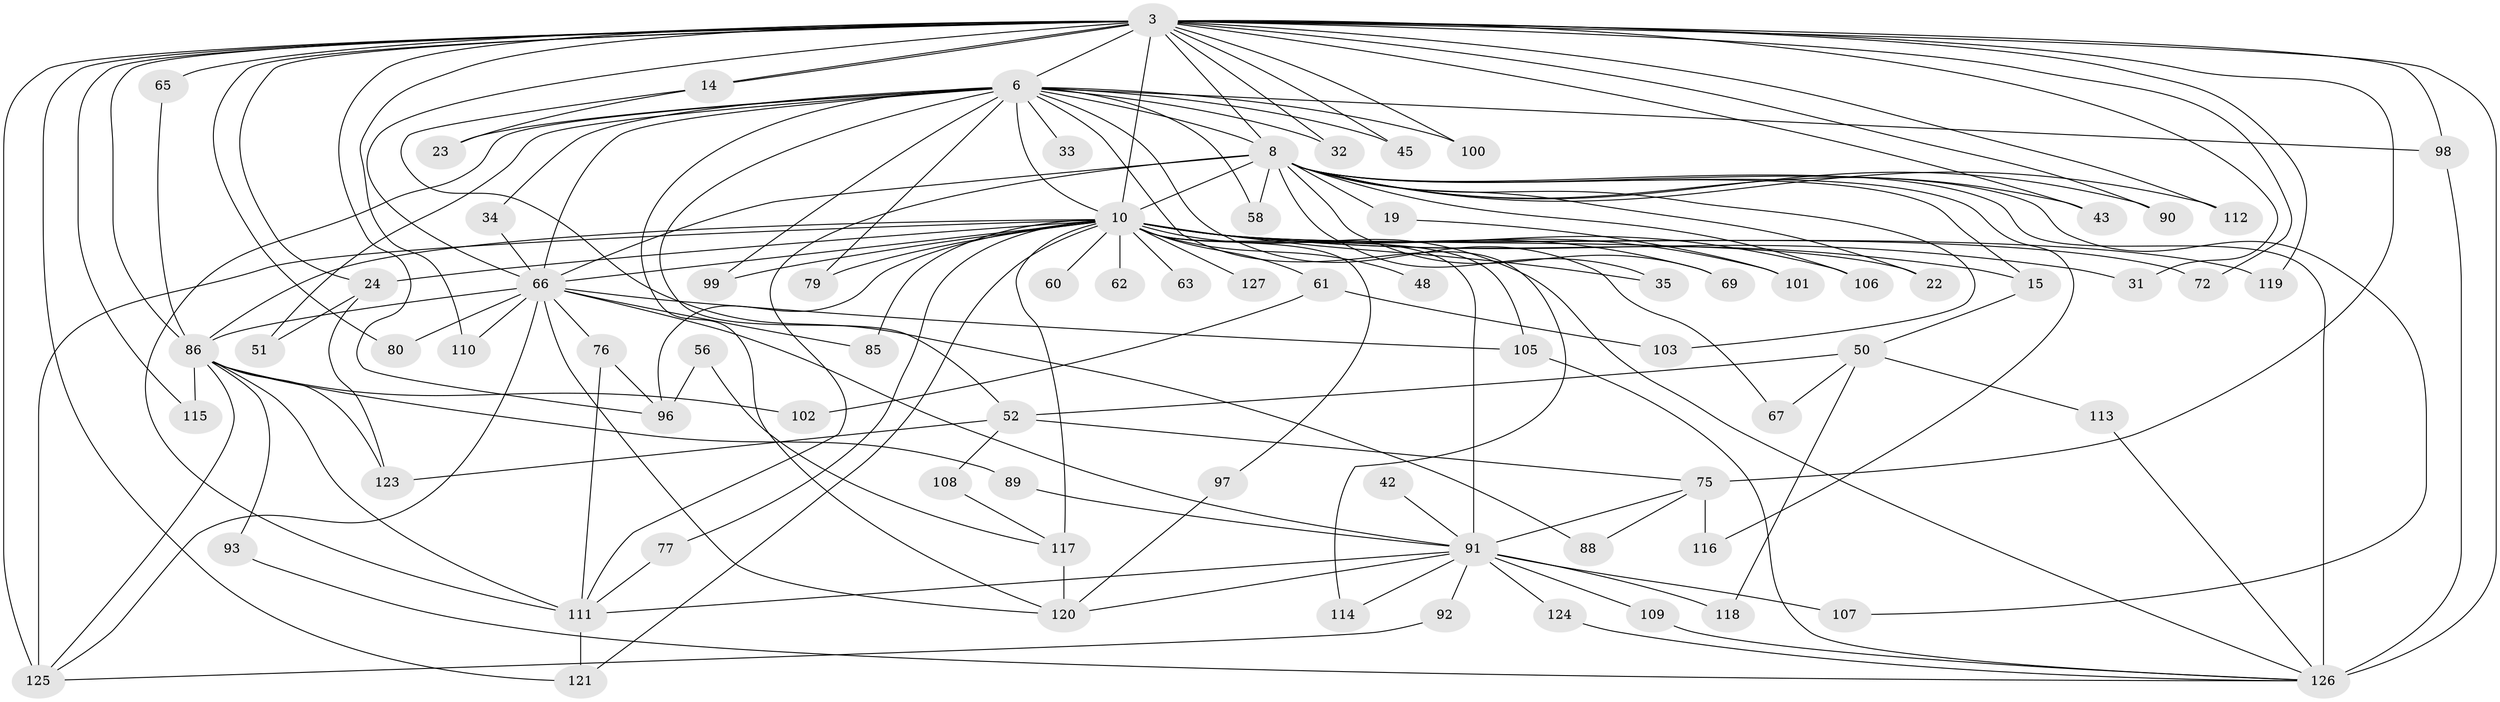 // original degree distribution, {30: 0.007874015748031496, 15: 0.015748031496062992, 37: 0.007874015748031496, 19: 0.007874015748031496, 21: 0.015748031496062992, 20: 0.007874015748031496, 17: 0.007874015748031496, 31: 0.007874015748031496, 2: 0.5826771653543307, 4: 0.07874015748031496, 5: 0.06299212598425197, 3: 0.13385826771653545, 8: 0.007874015748031496, 7: 0.023622047244094488, 6: 0.031496062992125984}
// Generated by graph-tools (version 1.1) at 2025/47/03/04/25 21:47:30]
// undirected, 76 vertices, 155 edges
graph export_dot {
graph [start="1"]
  node [color=gray90,style=filled];
  3;
  6 [super="+4"];
  8 [super="+5"];
  10 [super="+1+9"];
  14;
  15;
  19;
  22;
  23;
  24 [super="+12"];
  31;
  32;
  33;
  34;
  35;
  42;
  43;
  45;
  48;
  50;
  51;
  52 [super="+47+21"];
  56;
  58;
  60;
  61 [super="+54"];
  62;
  63;
  65;
  66 [super="+7+11"];
  67;
  69;
  72;
  75 [super="+68"];
  76 [super="+57"];
  77;
  79;
  80;
  85;
  86 [super="+81+82"];
  88;
  89;
  90;
  91 [super="+16+64+84"];
  92;
  93;
  96 [super="+18"];
  97;
  98 [super="+74"];
  99;
  100;
  101;
  102;
  103;
  105 [super="+39"];
  106;
  107;
  108;
  109;
  110;
  111 [super="+95"];
  112;
  113;
  114;
  115;
  116;
  117 [super="+46"];
  118;
  119 [super="+30"];
  120 [super="+13+94"];
  121 [super="+78"];
  123 [super="+104"];
  124;
  125 [super="+87+49+41+83"];
  126 [super="+122+71"];
  127;
  3 -- 6 [weight=2];
  3 -- 8 [weight=2];
  3 -- 10 [weight=3];
  3 -- 14;
  3 -- 14;
  3 -- 31;
  3 -- 32;
  3 -- 43;
  3 -- 45;
  3 -- 65;
  3 -- 72;
  3 -- 75 [weight=3];
  3 -- 80;
  3 -- 90;
  3 -- 98;
  3 -- 100;
  3 -- 110;
  3 -- 112;
  3 -- 115;
  3 -- 119 [weight=2];
  3 -- 121;
  3 -- 24;
  3 -- 96;
  3 -- 125 [weight=3];
  3 -- 86;
  3 -- 126;
  3 -- 66 [weight=2];
  6 -- 8 [weight=4];
  6 -- 10 [weight=6];
  6 -- 23;
  6 -- 33 [weight=2];
  6 -- 34;
  6 -- 45;
  6 -- 58;
  6 -- 79;
  6 -- 99;
  6 -- 67;
  6 -- 32;
  6 -- 100;
  6 -- 111 [weight=2];
  6 -- 114;
  6 -- 51;
  6 -- 120 [weight=2];
  6 -- 52 [weight=3];
  6 -- 98;
  6 -- 66 [weight=4];
  8 -- 10 [weight=6];
  8 -- 19 [weight=2];
  8 -- 22;
  8 -- 43;
  8 -- 58;
  8 -- 90;
  8 -- 107;
  8 -- 116;
  8 -- 69;
  8 -- 15;
  8 -- 35;
  8 -- 103;
  8 -- 106;
  8 -- 112;
  8 -- 126 [weight=5];
  8 -- 111;
  8 -- 66 [weight=4];
  10 -- 15;
  10 -- 35;
  10 -- 48 [weight=2];
  10 -- 60 [weight=2];
  10 -- 62 [weight=2];
  10 -- 63 [weight=2];
  10 -- 66 [weight=8];
  10 -- 72;
  10 -- 79;
  10 -- 85;
  10 -- 86 [weight=6];
  10 -- 101;
  10 -- 106;
  10 -- 117 [weight=3];
  10 -- 119;
  10 -- 69;
  10 -- 77;
  10 -- 24 [weight=2];
  10 -- 31;
  10 -- 96 [weight=2];
  10 -- 127 [weight=2];
  10 -- 22;
  10 -- 97;
  10 -- 99;
  10 -- 61 [weight=3];
  10 -- 91 [weight=6];
  10 -- 105;
  10 -- 121;
  10 -- 125;
  10 -- 126;
  14 -- 23;
  14 -- 88;
  15 -- 50;
  19 -- 101;
  24 -- 51;
  24 -- 123;
  34 -- 66;
  42 -- 91 [weight=2];
  50 -- 67;
  50 -- 113;
  50 -- 118;
  50 -- 52;
  52 -- 75;
  52 -- 108;
  52 -- 123;
  56 -- 96;
  56 -- 117;
  61 -- 102;
  61 -- 103;
  65 -- 86;
  66 -- 76;
  66 -- 80;
  66 -- 85;
  66 -- 86;
  66 -- 91;
  66 -- 105;
  66 -- 110;
  66 -- 120;
  66 -- 125;
  75 -- 88;
  75 -- 116;
  75 -- 91;
  76 -- 96;
  76 -- 111;
  77 -- 111;
  86 -- 102;
  86 -- 111;
  86 -- 115;
  86 -- 93;
  86 -- 89;
  86 -- 123;
  86 -- 125;
  89 -- 91;
  91 -- 124;
  91 -- 120 [weight=2];
  91 -- 111;
  91 -- 107;
  91 -- 109;
  91 -- 114;
  91 -- 118;
  91 -- 92;
  92 -- 125;
  93 -- 126;
  97 -- 120;
  98 -- 126;
  105 -- 126;
  108 -- 117;
  109 -- 126;
  111 -- 121;
  113 -- 126;
  117 -- 120;
  124 -- 126;
}
